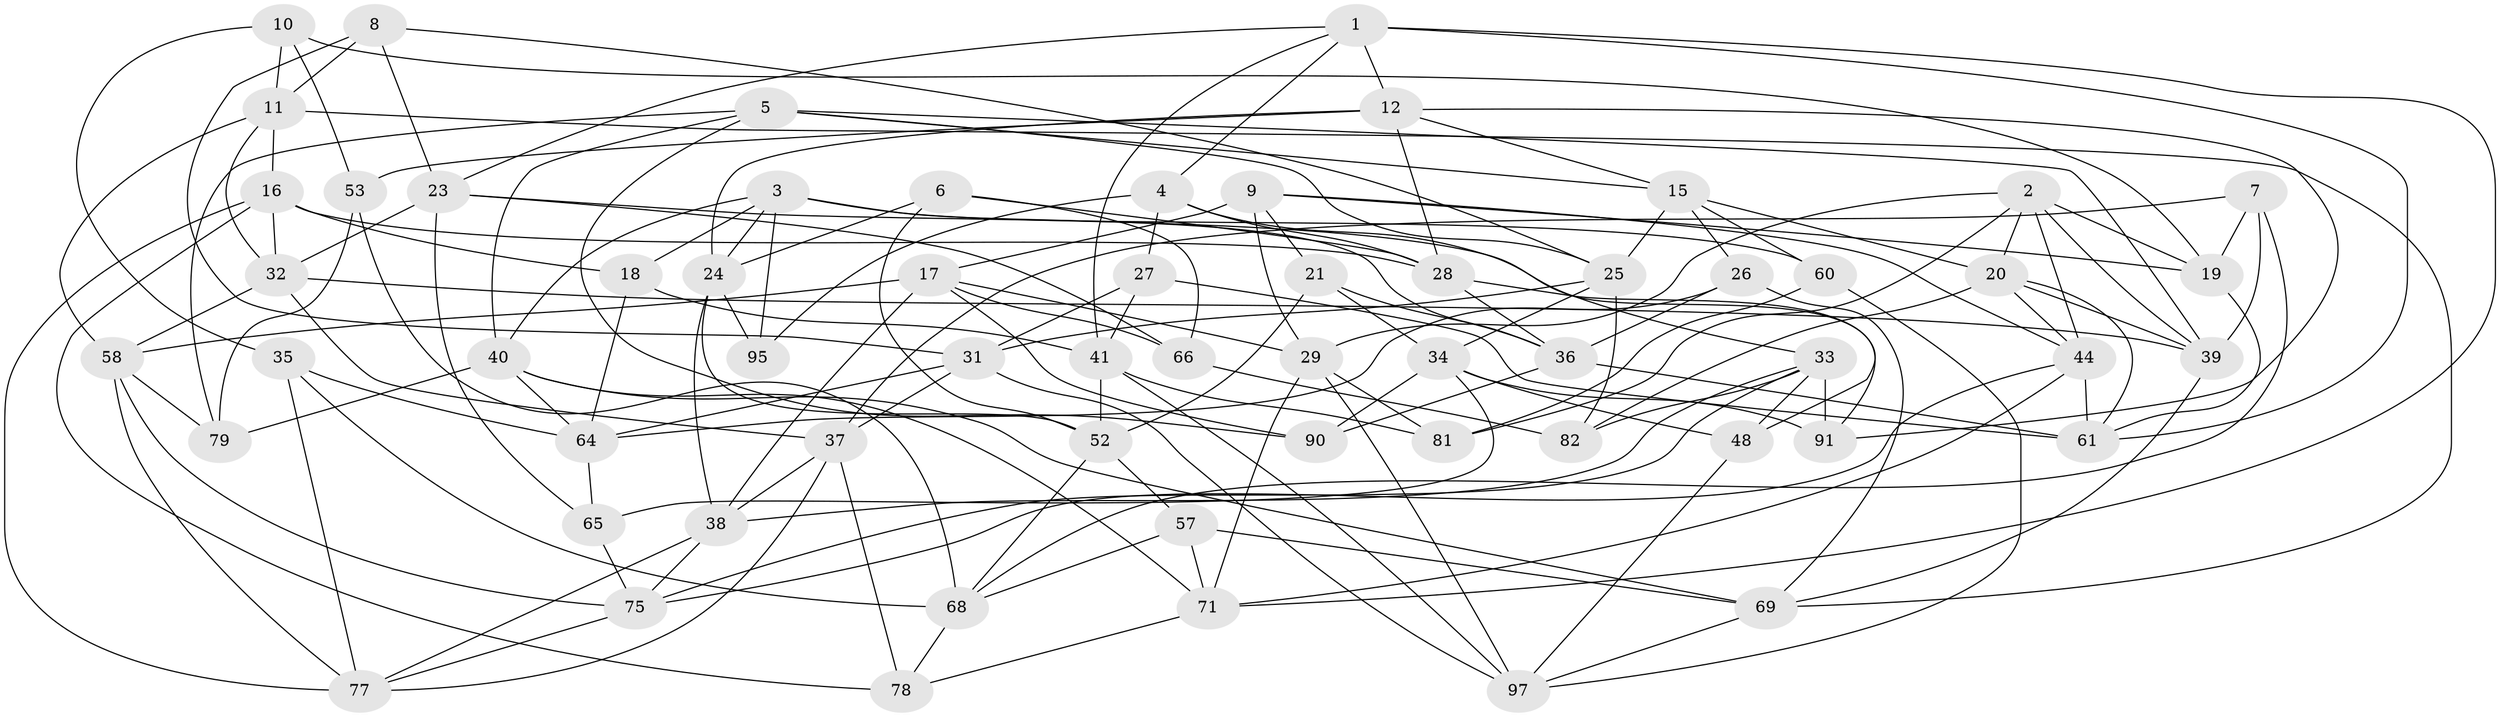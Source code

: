// Generated by graph-tools (version 1.1) at 2025/24/03/03/25 07:24:26]
// undirected, 61 vertices, 159 edges
graph export_dot {
graph [start="1"]
  node [color=gray90,style=filled];
  1 [super="+59"];
  2 [super="+56"];
  3 [super="+14"];
  4 [super="+100"];
  5 [super="+47"];
  6;
  7;
  8;
  9 [super="+13"];
  10;
  11 [super="+22"];
  12 [super="+84"];
  15 [super="+54"];
  16 [super="+73"];
  17 [super="+50"];
  18;
  19 [super="+89"];
  20 [super="+70"];
  21;
  23 [super="+62"];
  24 [super="+80"];
  25 [super="+67"];
  26;
  27;
  28 [super="+46"];
  29 [super="+30"];
  31 [super="+43"];
  32 [super="+42"];
  33 [super="+74"];
  34 [super="+49"];
  35;
  36 [super="+51"];
  37 [super="+45"];
  38 [super="+72"];
  39 [super="+63"];
  40 [super="+86"];
  41 [super="+55"];
  44 [super="+83"];
  48;
  52 [super="+94"];
  53;
  57;
  58 [super="+85"];
  60;
  61 [super="+96"];
  64 [super="+87"];
  65;
  66;
  68 [super="+93"];
  69 [super="+88"];
  71 [super="+76"];
  75 [super="+92"];
  77 [super="+98"];
  78;
  79;
  81;
  82;
  90;
  91;
  95;
  97 [super="+99"];
  1 -- 12;
  1 -- 61;
  1 -- 41;
  1 -- 23;
  1 -- 71;
  1 -- 4;
  2 -- 29;
  2 -- 39;
  2 -- 20;
  2 -- 81;
  2 -- 19;
  2 -- 44;
  3 -- 60;
  3 -- 95;
  3 -- 36;
  3 -- 24;
  3 -- 40;
  3 -- 18;
  4 -- 27;
  4 -- 95 [weight=2];
  4 -- 28;
  4 -- 33;
  5 -- 90;
  5 -- 15;
  5 -- 40;
  5 -- 25;
  5 -- 79;
  5 -- 39;
  6 -- 28;
  6 -- 52;
  6 -- 24;
  6 -- 66;
  7 -- 19;
  7 -- 37;
  7 -- 68;
  7 -- 39;
  8 -- 23;
  8 -- 31;
  8 -- 11;
  8 -- 25;
  9 -- 44;
  9 -- 21;
  9 -- 29;
  9 -- 17;
  9 -- 19 [weight=2];
  10 -- 35;
  10 -- 19;
  10 -- 11;
  10 -- 53;
  11 -- 58;
  11 -- 16;
  11 -- 32;
  11 -- 69;
  12 -- 91;
  12 -- 53;
  12 -- 15;
  12 -- 24;
  12 -- 28;
  15 -- 60;
  15 -- 26;
  15 -- 20;
  15 -- 25;
  16 -- 18;
  16 -- 78;
  16 -- 77;
  16 -- 32;
  16 -- 28;
  17 -- 66;
  17 -- 90;
  17 -- 58;
  17 -- 38;
  17 -- 29;
  18 -- 41;
  18 -- 64;
  19 -- 61;
  20 -- 39;
  20 -- 44;
  20 -- 82;
  20 -- 61;
  21 -- 36;
  21 -- 52;
  21 -- 34;
  23 -- 48;
  23 -- 65;
  23 -- 66;
  23 -- 32;
  24 -- 38;
  24 -- 95;
  24 -- 52;
  25 -- 31;
  25 -- 82;
  25 -- 34;
  26 -- 69;
  26 -- 36;
  26 -- 64;
  27 -- 41;
  27 -- 31;
  27 -- 61;
  28 -- 91;
  28 -- 36;
  29 -- 71;
  29 -- 81;
  29 -- 97;
  31 -- 64;
  31 -- 97;
  31 -- 37;
  32 -- 39;
  32 -- 58;
  32 -- 37;
  33 -- 38;
  33 -- 91;
  33 -- 48;
  33 -- 82;
  33 -- 75;
  34 -- 48;
  34 -- 91;
  34 -- 90;
  34 -- 65;
  35 -- 77;
  35 -- 68;
  35 -- 64;
  36 -- 90;
  36 -- 61;
  37 -- 78;
  37 -- 77;
  37 -- 38;
  38 -- 77;
  38 -- 75;
  39 -- 69;
  40 -- 79;
  40 -- 69;
  40 -- 64;
  40 -- 71;
  41 -- 81;
  41 -- 52;
  41 -- 97;
  44 -- 61;
  44 -- 75;
  44 -- 71;
  48 -- 97;
  52 -- 57;
  52 -- 68;
  53 -- 68;
  53 -- 79;
  57 -- 71;
  57 -- 68;
  57 -- 69;
  58 -- 79;
  58 -- 77;
  58 -- 75;
  60 -- 81;
  60 -- 97;
  64 -- 65;
  65 -- 75;
  66 -- 82;
  68 -- 78;
  69 -- 97;
  71 -- 78;
  75 -- 77;
}
